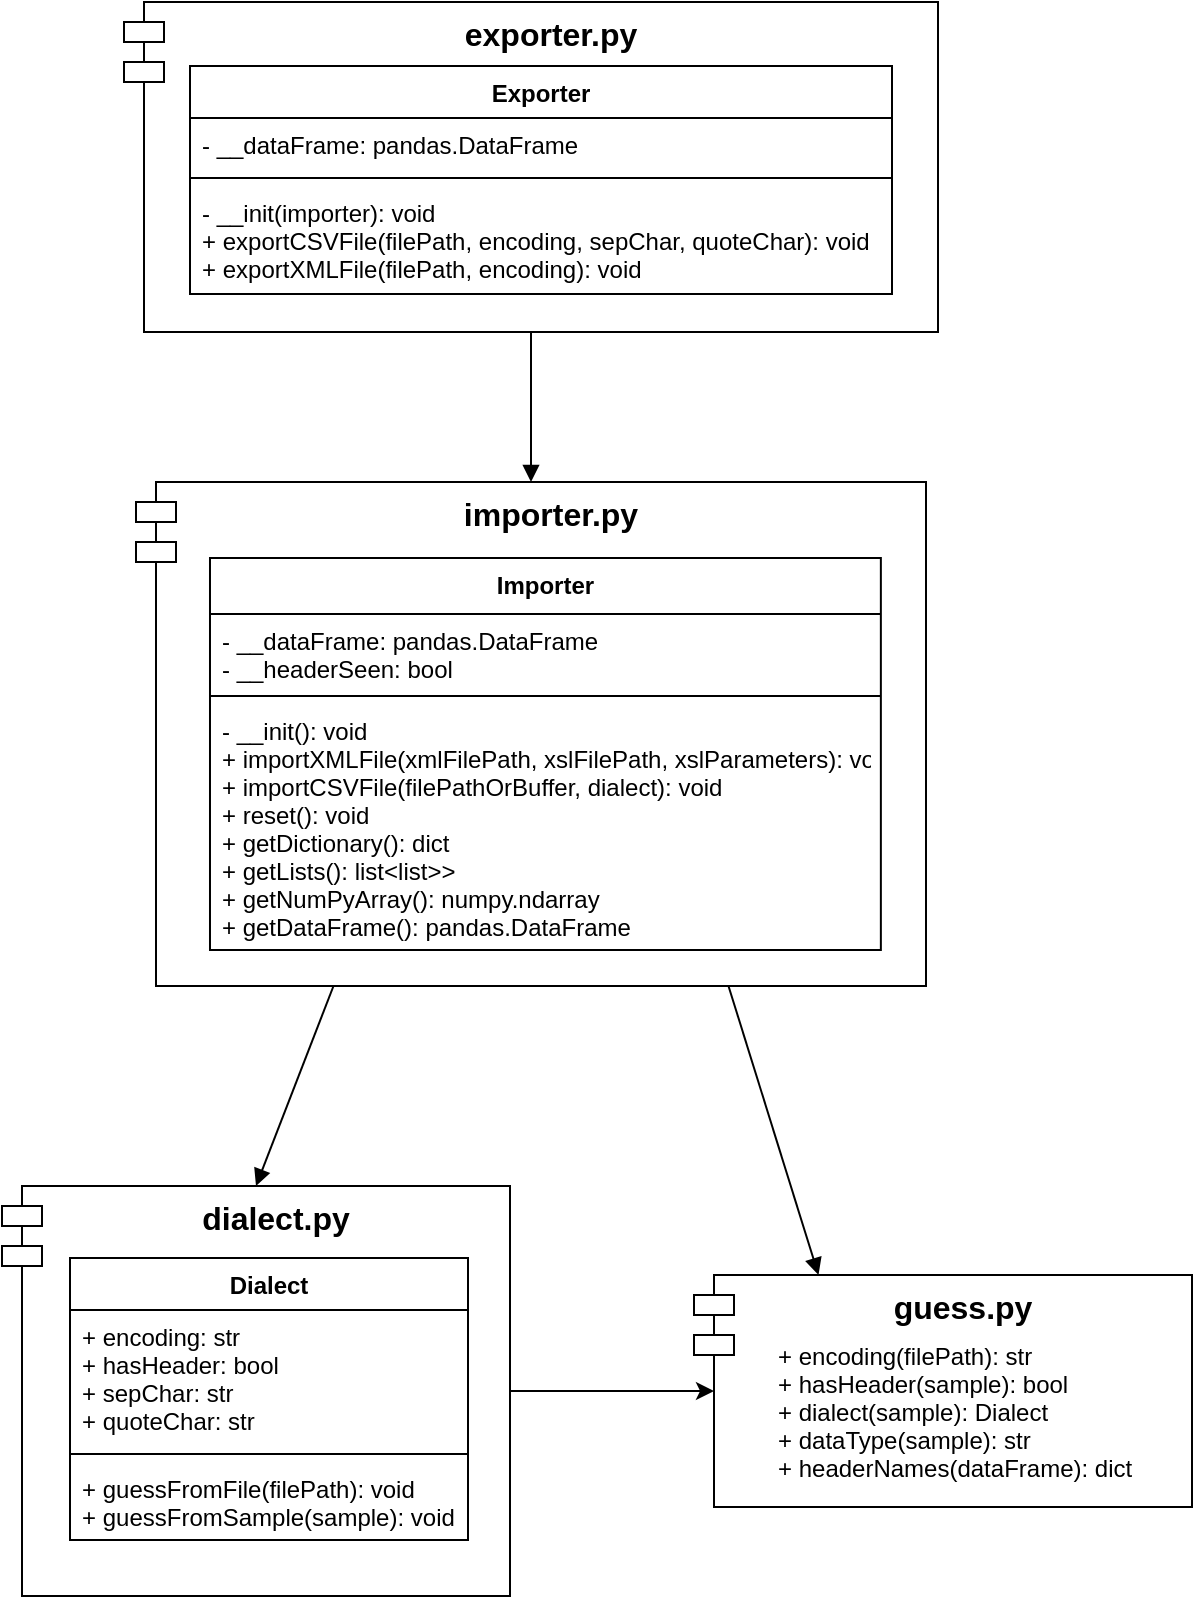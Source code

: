 <mxfile version="14.1.9" type="device"><diagram id="J3Ud3m4k8sAEHxUt6F3x" name="Page-1"><mxGraphModel dx="1422" dy="905" grid="0" gridSize="10" guides="1" tooltips="1" connect="1" arrows="1" fold="1" page="1" pageScale="1" pageWidth="827" pageHeight="1169" math="0" shadow="0"><root><mxCell id="0"/><mxCell id="1" parent="0"/><mxCell id="BYIuz7SCM6WWbotUyhDW-20" value="" style="group" vertex="1" connectable="0" parent="1"><mxGeometry x="462" y="822.5" width="249" height="116" as="geometry"/></mxCell><mxCell id="BYIuz7SCM6WWbotUyhDW-17" value="guess.py" style="shape=module;align=left;spacingLeft=20;align=center;verticalAlign=top;fontStyle=1;fontSize=16;" vertex="1" parent="BYIuz7SCM6WWbotUyhDW-20"><mxGeometry width="249" height="116" as="geometry"/></mxCell><mxCell id="BYIuz7SCM6WWbotUyhDW-18" value="+ encoding(filePath): str&#10;+ hasHeader(sample): bool&#10;+ dialect(sample): Dialect&#10;+ dataType(sample): str&#10;+ headerNames(dataFrame): dict" style="text;strokeColor=none;fillColor=none;align=left;verticalAlign=top;spacingLeft=4;spacingRight=4;overflow=hidden;rotatable=0;points=[[0,0.5],[1,0.5]];portConstraint=eastwest;" vertex="1" parent="BYIuz7SCM6WWbotUyhDW-20"><mxGeometry x="36" y="27" width="202" height="88" as="geometry"/></mxCell><mxCell id="BYIuz7SCM6WWbotUyhDW-21" value="" style="group" vertex="1" connectable="0" parent="1"><mxGeometry x="177" y="186" width="407" height="165" as="geometry"/></mxCell><mxCell id="BYIuz7SCM6WWbotUyhDW-16" value="exporter.py" style="shape=module;align=left;spacingLeft=20;align=center;verticalAlign=top;fontStyle=1;fontSize=16;" vertex="1" parent="BYIuz7SCM6WWbotUyhDW-21"><mxGeometry width="407" height="165" as="geometry"/></mxCell><mxCell id="BYIuz7SCM6WWbotUyhDW-9" value="Exporter" style="swimlane;fontStyle=1;align=center;verticalAlign=top;childLayout=stackLayout;horizontal=1;startSize=26;horizontalStack=0;resizeParent=1;resizeParentMax=0;resizeLast=0;collapsible=1;marginBottom=0;" vertex="1" parent="BYIuz7SCM6WWbotUyhDW-21"><mxGeometry x="33" y="32" width="351" height="114" as="geometry"/></mxCell><mxCell id="BYIuz7SCM6WWbotUyhDW-10" value="- __dataFrame: pandas.DataFrame" style="text;strokeColor=none;fillColor=none;align=left;verticalAlign=top;spacingLeft=4;spacingRight=4;overflow=hidden;rotatable=0;points=[[0,0.5],[1,0.5]];portConstraint=eastwest;" vertex="1" parent="BYIuz7SCM6WWbotUyhDW-9"><mxGeometry y="26" width="351" height="26" as="geometry"/></mxCell><mxCell id="BYIuz7SCM6WWbotUyhDW-11" value="" style="line;strokeWidth=1;fillColor=none;align=left;verticalAlign=middle;spacingTop=-1;spacingLeft=3;spacingRight=3;rotatable=0;labelPosition=right;points=[];portConstraint=eastwest;" vertex="1" parent="BYIuz7SCM6WWbotUyhDW-9"><mxGeometry y="52" width="351" height="8" as="geometry"/></mxCell><mxCell id="BYIuz7SCM6WWbotUyhDW-12" value="- __init(importer): void&#10;+ exportCSVFile(filePath, encoding, sepChar, quoteChar): void&#10;+ exportXMLFile(filePath, encoding): void" style="text;strokeColor=none;fillColor=none;align=left;verticalAlign=top;spacingLeft=4;spacingRight=4;overflow=hidden;rotatable=0;points=[[0,0.5],[1,0.5]];portConstraint=eastwest;" vertex="1" parent="BYIuz7SCM6WWbotUyhDW-9"><mxGeometry y="60" width="351" height="54" as="geometry"/></mxCell><mxCell id="BYIuz7SCM6WWbotUyhDW-22" value="" style="group" vertex="1" connectable="0" parent="1"><mxGeometry x="116" y="778" width="254" height="205" as="geometry"/></mxCell><mxCell id="BYIuz7SCM6WWbotUyhDW-15" value="dialect.py" style="shape=module;align=left;spacingLeft=20;align=center;verticalAlign=top;fontStyle=1;fontSize=16;" vertex="1" parent="BYIuz7SCM6WWbotUyhDW-22"><mxGeometry width="254" height="205" as="geometry"/></mxCell><mxCell id="BYIuz7SCM6WWbotUyhDW-5" value="Dialect" style="swimlane;fontStyle=1;align=center;verticalAlign=top;childLayout=stackLayout;horizontal=1;startSize=26;horizontalStack=0;resizeParent=1;resizeParentMax=0;resizeLast=0;collapsible=1;marginBottom=0;" vertex="1" parent="BYIuz7SCM6WWbotUyhDW-22"><mxGeometry x="34" y="36" width="199" height="141" as="geometry"/></mxCell><mxCell id="BYIuz7SCM6WWbotUyhDW-6" value="+ encoding: str&#10;+ hasHeader: bool&#10;+ sepChar: str&#10;+ quoteChar: str" style="text;strokeColor=none;fillColor=none;align=left;verticalAlign=top;spacingLeft=4;spacingRight=4;overflow=hidden;rotatable=0;points=[[0,0.5],[1,0.5]];portConstraint=eastwest;" vertex="1" parent="BYIuz7SCM6WWbotUyhDW-5"><mxGeometry y="26" width="199" height="68" as="geometry"/></mxCell><mxCell id="BYIuz7SCM6WWbotUyhDW-7" value="" style="line;strokeWidth=1;fillColor=none;align=left;verticalAlign=middle;spacingTop=-1;spacingLeft=3;spacingRight=3;rotatable=0;labelPosition=right;points=[];portConstraint=eastwest;" vertex="1" parent="BYIuz7SCM6WWbotUyhDW-5"><mxGeometry y="94" width="199" height="8" as="geometry"/></mxCell><mxCell id="BYIuz7SCM6WWbotUyhDW-8" value="+ guessFromFile(filePath): void&#10;+ guessFromSample(sample): void" style="text;strokeColor=none;fillColor=none;align=left;verticalAlign=top;spacingLeft=4;spacingRight=4;overflow=hidden;rotatable=0;points=[[0,0.5],[1,0.5]];portConstraint=eastwest;" vertex="1" parent="BYIuz7SCM6WWbotUyhDW-5"><mxGeometry y="102" width="199" height="39" as="geometry"/></mxCell><mxCell id="BYIuz7SCM6WWbotUyhDW-23" value="" style="group" vertex="1" connectable="0" parent="1"><mxGeometry x="183" y="426" width="406" height="255" as="geometry"/></mxCell><mxCell id="BYIuz7SCM6WWbotUyhDW-14" value="importer.py" style="shape=module;align=left;spacingLeft=20;align=center;verticalAlign=top;fontStyle=1;fontSize=16;" vertex="1" parent="BYIuz7SCM6WWbotUyhDW-23"><mxGeometry width="395" height="252" as="geometry"/></mxCell><mxCell id="BYIuz7SCM6WWbotUyhDW-1" value="Importer" style="swimlane;fontStyle=1;align=center;verticalAlign=top;childLayout=stackLayout;horizontal=1;startSize=28;horizontalStack=0;resizeParent=1;resizeParentMax=0;resizeLast=0;collapsible=1;marginBottom=0;" vertex="1" parent="BYIuz7SCM6WWbotUyhDW-23"><mxGeometry x="36.997" y="38" width="335.433" height="196" as="geometry"><mxRectangle x="147" y="184" width="90" height="26" as="alternateBounds"/></mxGeometry></mxCell><mxCell id="BYIuz7SCM6WWbotUyhDW-2" value="- __dataFrame: pandas.DataFrame&#10;- __headerSeen: bool" style="text;strokeColor=none;fillColor=none;align=left;verticalAlign=top;spacingLeft=4;spacingRight=4;overflow=hidden;rotatable=0;points=[[0,0.5],[1,0.5]];portConstraint=eastwest;" vertex="1" parent="BYIuz7SCM6WWbotUyhDW-1"><mxGeometry y="28" width="335.433" height="37" as="geometry"/></mxCell><mxCell id="BYIuz7SCM6WWbotUyhDW-3" value="" style="line;strokeWidth=1;fillColor=none;align=left;verticalAlign=middle;spacingTop=-1;spacingLeft=3;spacingRight=3;rotatable=0;labelPosition=right;points=[];portConstraint=eastwest;" vertex="1" parent="BYIuz7SCM6WWbotUyhDW-1"><mxGeometry y="65" width="335.433" height="8" as="geometry"/></mxCell><mxCell id="BYIuz7SCM6WWbotUyhDW-4" value="- __init(): void&#10;+ importXMLFile(xmlFilePath, xslFilePath, xslParameters): void&#10;+ importCSVFile(filePathOrBuffer, dialect): void&#10;+ reset(): void&#10;+ getDictionary(): dict&#10;+ getLists(): list&lt;list&gt;&gt;&#10;+ getNumPyArray(): numpy.ndarray&#10;+ getDataFrame(): pandas.DataFrame&#10;" style="text;strokeColor=none;fillColor=none;align=left;verticalAlign=top;spacingLeft=4;spacingRight=4;overflow=hidden;rotatable=0;points=[[0,0.5],[1,0.5]];portConstraint=eastwest;" vertex="1" parent="BYIuz7SCM6WWbotUyhDW-1"><mxGeometry y="73" width="335.433" height="123" as="geometry"/></mxCell><mxCell id="BYIuz7SCM6WWbotUyhDW-25" value="" style="html=1;verticalAlign=bottom;endArrow=block;fontSize=16;entryX=0.5;entryY=0;entryDx=0;entryDy=0;exitX=0.5;exitY=1;exitDx=0;exitDy=0;" edge="1" parent="1" source="BYIuz7SCM6WWbotUyhDW-16" target="BYIuz7SCM6WWbotUyhDW-14"><mxGeometry width="80" relative="1" as="geometry"><mxPoint x="535" y="357" as="sourcePoint"/><mxPoint x="535" y="505" as="targetPoint"/></mxGeometry></mxCell><mxCell id="BYIuz7SCM6WWbotUyhDW-26" value="" style="html=1;verticalAlign=bottom;endArrow=block;fontSize=16;entryX=0.25;entryY=0;entryDx=0;entryDy=0;exitX=0.75;exitY=1;exitDx=0;exitDy=0;" edge="1" parent="1" source="BYIuz7SCM6WWbotUyhDW-14" target="BYIuz7SCM6WWbotUyhDW-17"><mxGeometry width="80" relative="1" as="geometry"><mxPoint x="664.5" y="748" as="sourcePoint"/><mxPoint x="475" y="598" as="targetPoint"/></mxGeometry></mxCell><mxCell id="BYIuz7SCM6WWbotUyhDW-28" value="" style="html=1;verticalAlign=bottom;endArrow=block;fontSize=16;entryX=0.5;entryY=0;entryDx=0;entryDy=0;exitX=0.25;exitY=1;exitDx=0;exitDy=0;" edge="1" parent="1" source="BYIuz7SCM6WWbotUyhDW-14" target="BYIuz7SCM6WWbotUyhDW-15"><mxGeometry width="80" relative="1" as="geometry"><mxPoint x="376.25" y="724" as="sourcePoint"/><mxPoint x="532.25" y="985" as="targetPoint"/></mxGeometry></mxCell><mxCell id="BYIuz7SCM6WWbotUyhDW-29" style="edgeStyle=orthogonalEdgeStyle;rounded=0;orthogonalLoop=1;jettySize=auto;html=1;entryX=0;entryY=0.5;entryDx=10;entryDy=0;entryPerimeter=0;fontSize=16;" edge="1" parent="1" source="BYIuz7SCM6WWbotUyhDW-15" target="BYIuz7SCM6WWbotUyhDW-17"><mxGeometry relative="1" as="geometry"/></mxCell></root></mxGraphModel></diagram></mxfile>
